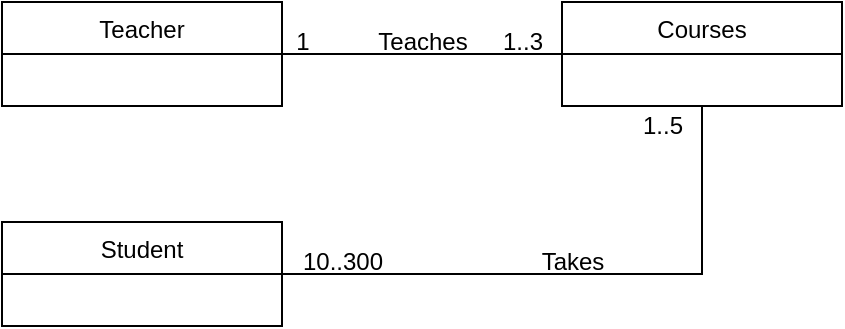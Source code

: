 <mxfile version="14.2.9" type="device"><diagram id="XbLVyCWvE8zPn2TSC2i0" name="Page-1"><mxGraphModel dx="721" dy="537" grid="1" gridSize="10" guides="1" tooltips="1" connect="1" arrows="1" fold="1" page="1" pageScale="1" pageWidth="850" pageHeight="1100" math="0" shadow="0"><root><mxCell id="0"/><mxCell id="1" parent="0"/><mxCell id="XiO7wM8gv5itdKiPqtPk-14" style="edgeStyle=orthogonalEdgeStyle;rounded=0;orthogonalLoop=1;jettySize=auto;html=1;entryX=0;entryY=0.5;entryDx=0;entryDy=0;endArrow=none;endFill=0;" edge="1" parent="1" source="XiO7wM8gv5itdKiPqtPk-1" target="XiO7wM8gv5itdKiPqtPk-5"><mxGeometry relative="1" as="geometry"/></mxCell><mxCell id="XiO7wM8gv5itdKiPqtPk-1" value="Teacher" style="swimlane;fontStyle=0;childLayout=stackLayout;horizontal=1;startSize=26;fillColor=none;horizontalStack=0;resizeParent=1;resizeParentMax=0;resizeLast=0;collapsible=1;marginBottom=0;" vertex="1" parent="1"><mxGeometry x="60" y="220" width="140" height="52" as="geometry"/></mxCell><mxCell id="XiO7wM8gv5itdKiPqtPk-5" value="Courses" style="swimlane;fontStyle=0;childLayout=stackLayout;horizontal=1;startSize=26;fillColor=none;horizontalStack=0;resizeParent=1;resizeParentMax=0;resizeLast=0;collapsible=1;marginBottom=0;" vertex="1" parent="1"><mxGeometry x="340" y="220" width="140" height="52" as="geometry"/></mxCell><mxCell id="XiO7wM8gv5itdKiPqtPk-19" style="edgeStyle=orthogonalEdgeStyle;rounded=0;orthogonalLoop=1;jettySize=auto;html=1;entryX=0.5;entryY=1;entryDx=0;entryDy=0;endArrow=none;endFill=0;" edge="1" parent="1" source="XiO7wM8gv5itdKiPqtPk-9" target="XiO7wM8gv5itdKiPqtPk-5"><mxGeometry relative="1" as="geometry"/></mxCell><mxCell id="XiO7wM8gv5itdKiPqtPk-9" value="Student" style="swimlane;fontStyle=0;childLayout=stackLayout;horizontal=1;startSize=26;fillColor=none;horizontalStack=0;resizeParent=1;resizeParentMax=0;resizeLast=0;collapsible=1;marginBottom=0;" vertex="1" parent="1"><mxGeometry x="60" y="330" width="140" height="52" as="geometry"/></mxCell><mxCell id="XiO7wM8gv5itdKiPqtPk-15" value="Teaches" style="text;html=1;align=center;verticalAlign=middle;resizable=0;points=[];autosize=1;" vertex="1" parent="1"><mxGeometry x="240" y="230" width="60" height="20" as="geometry"/></mxCell><mxCell id="XiO7wM8gv5itdKiPqtPk-16" value="1" style="text;html=1;align=center;verticalAlign=middle;resizable=0;points=[];autosize=1;" vertex="1" parent="1"><mxGeometry x="200" y="230" width="20" height="20" as="geometry"/></mxCell><mxCell id="XiO7wM8gv5itdKiPqtPk-17" value="1..3" style="text;html=1;align=center;verticalAlign=middle;resizable=0;points=[];autosize=1;" vertex="1" parent="1"><mxGeometry x="300" y="230" width="40" height="20" as="geometry"/></mxCell><mxCell id="XiO7wM8gv5itdKiPqtPk-20" value="1..5" style="text;html=1;align=center;verticalAlign=middle;resizable=0;points=[];autosize=1;" vertex="1" parent="1"><mxGeometry x="370" y="272" width="40" height="20" as="geometry"/></mxCell><mxCell id="XiO7wM8gv5itdKiPqtPk-21" value="10..300" style="text;html=1;align=center;verticalAlign=middle;resizable=0;points=[];autosize=1;" vertex="1" parent="1"><mxGeometry x="200" y="340" width="60" height="20" as="geometry"/></mxCell><mxCell id="XiO7wM8gv5itdKiPqtPk-23" value="Takes" style="text;html=1;align=center;verticalAlign=middle;resizable=0;points=[];autosize=1;" vertex="1" parent="1"><mxGeometry x="320" y="340" width="50" height="20" as="geometry"/></mxCell></root></mxGraphModel></diagram></mxfile>
